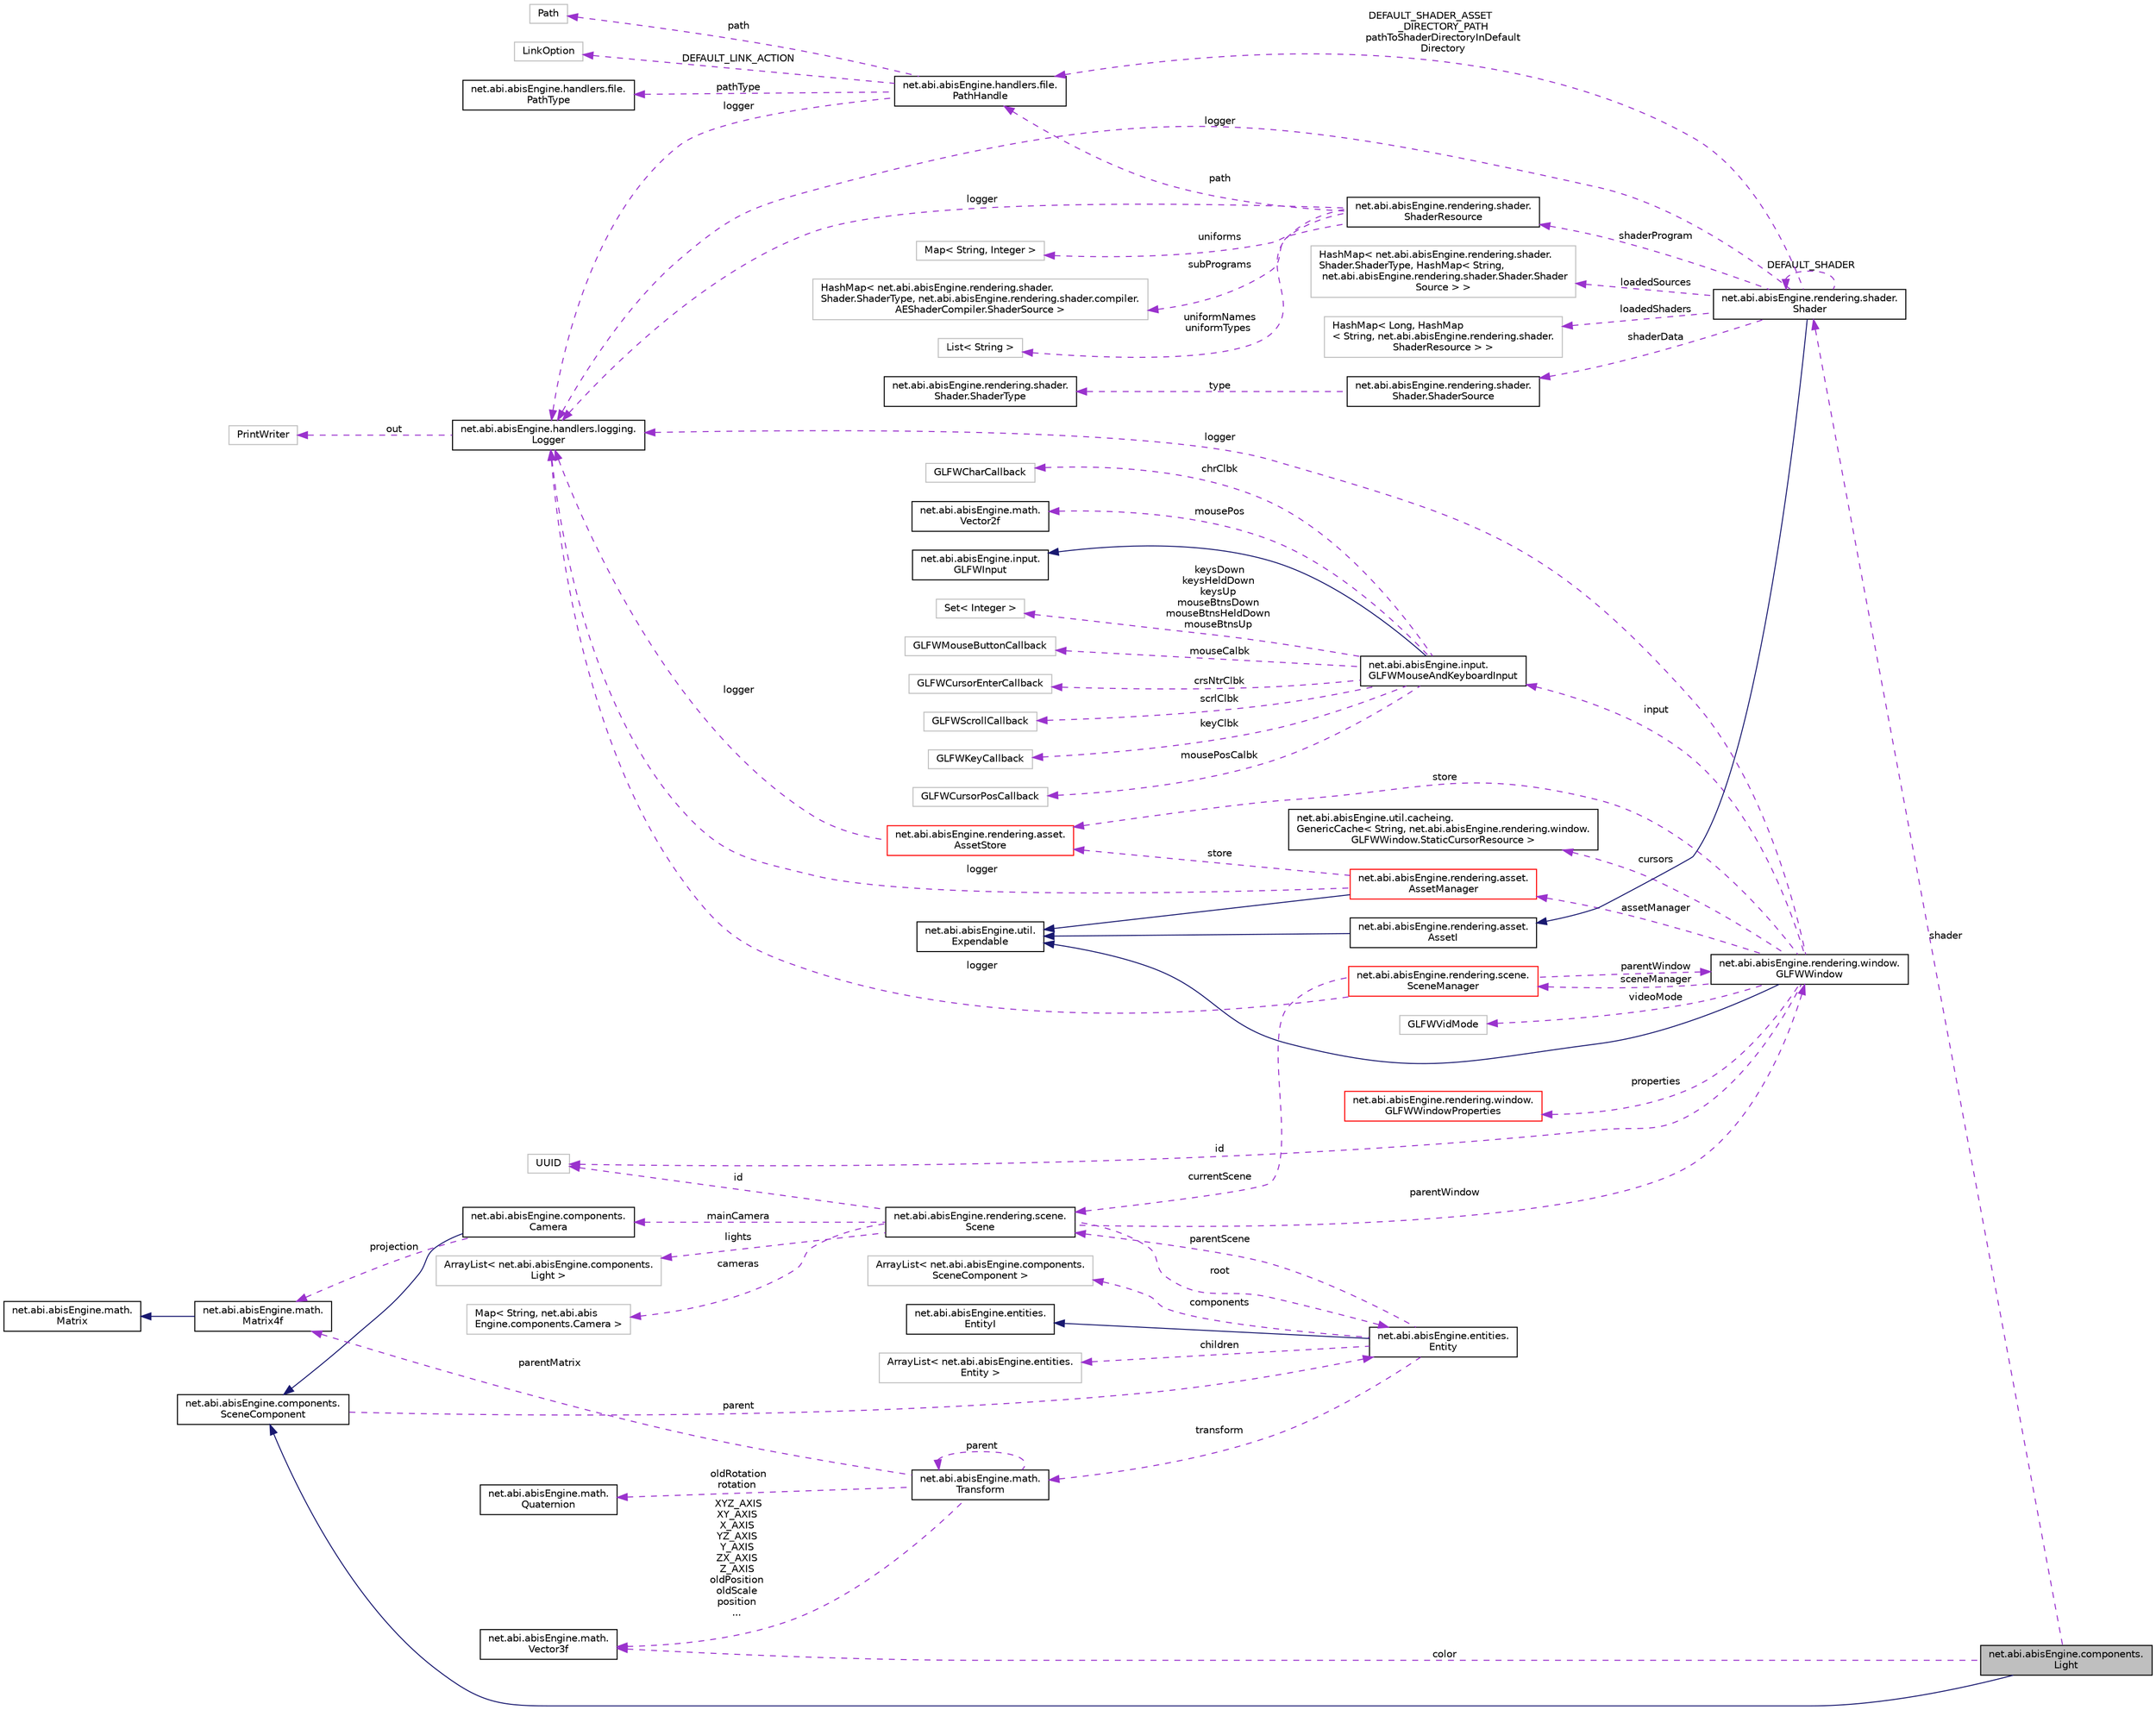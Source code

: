 digraph "net.abi.abisEngine.components.Light"
{
 // LATEX_PDF_SIZE
  edge [fontname="Helvetica",fontsize="10",labelfontname="Helvetica",labelfontsize="10"];
  node [fontname="Helvetica",fontsize="10",shape=record];
  rankdir="LR";
  Node1 [label="net.abi.abisEngine.components.\lLight",height=0.2,width=0.4,color="black", fillcolor="grey75", style="filled", fontcolor="black",tooltip=" "];
  Node2 -> Node1 [dir="back",color="midnightblue",fontsize="10",style="solid",fontname="Helvetica"];
  Node2 [label="net.abi.abisEngine.components.\lSceneComponent",height=0.2,width=0.4,color="black", fillcolor="white", style="filled",URL="$dd/d76/classnet_1_1abi_1_1abis_engine_1_1components_1_1_scene_component.html",tooltip=" "];
  Node3 -> Node2 [dir="back",color="darkorchid3",fontsize="10",style="dashed",label=" parent" ,fontname="Helvetica"];
  Node3 [label="net.abi.abisEngine.entities.\lEntity",height=0.2,width=0.4,color="black", fillcolor="white", style="filled",URL="$d0/d36/classnet_1_1abi_1_1abis_engine_1_1entities_1_1_entity.html",tooltip=" "];
  Node4 -> Node3 [dir="back",color="midnightblue",fontsize="10",style="solid",fontname="Helvetica"];
  Node4 [label="net.abi.abisEngine.entities.\lEntityI",height=0.2,width=0.4,color="black", fillcolor="white", style="filled",URL="$d6/dd1/interfacenet_1_1abi_1_1abis_engine_1_1entities_1_1_entity_i.html",tooltip=" "];
  Node5 -> Node3 [dir="back",color="darkorchid3",fontsize="10",style="dashed",label=" children" ,fontname="Helvetica"];
  Node5 [label="ArrayList\< net.abi.abisEngine.entities.\lEntity \>",height=0.2,width=0.4,color="grey75", fillcolor="white", style="filled",tooltip=" "];
  Node6 -> Node3 [dir="back",color="darkorchid3",fontsize="10",style="dashed",label=" components" ,fontname="Helvetica"];
  Node6 [label="ArrayList\< net.abi.abisEngine.components.\lSceneComponent \>",height=0.2,width=0.4,color="grey75", fillcolor="white", style="filled",tooltip=" "];
  Node7 -> Node3 [dir="back",color="darkorchid3",fontsize="10",style="dashed",label=" parentScene" ,fontname="Helvetica"];
  Node7 [label="net.abi.abisEngine.rendering.scene.\lScene",height=0.2,width=0.4,color="black", fillcolor="white", style="filled",URL="$d4/d7f/classnet_1_1abi_1_1abis_engine_1_1rendering_1_1scene_1_1_scene.html",tooltip=" "];
  Node8 -> Node7 [dir="back",color="darkorchid3",fontsize="10",style="dashed",label=" parentWindow" ,fontname="Helvetica"];
  Node8 [label="net.abi.abisEngine.rendering.window.\lGLFWWindow",height=0.2,width=0.4,color="black", fillcolor="white", style="filled",URL="$d9/d77/classnet_1_1abi_1_1abis_engine_1_1rendering_1_1window_1_1_g_l_f_w_window.html",tooltip=" "];
  Node9 -> Node8 [dir="back",color="midnightblue",fontsize="10",style="solid",fontname="Helvetica"];
  Node9 [label="net.abi.abisEngine.util.\lExpendable",height=0.2,width=0.4,color="black", fillcolor="white", style="filled",URL="$dd/d27/interfacenet_1_1abi_1_1abis_engine_1_1util_1_1_expendable.html",tooltip=" "];
  Node10 -> Node8 [dir="back",color="darkorchid3",fontsize="10",style="dashed",label=" input" ,fontname="Helvetica"];
  Node10 [label="net.abi.abisEngine.input.\lGLFWMouseAndKeyboardInput",height=0.2,width=0.4,color="black", fillcolor="white", style="filled",URL="$d8/d8a/classnet_1_1abi_1_1abis_engine_1_1input_1_1_g_l_f_w_mouse_and_keyboard_input.html",tooltip=" "];
  Node11 -> Node10 [dir="back",color="midnightblue",fontsize="10",style="solid",fontname="Helvetica"];
  Node11 [label="net.abi.abisEngine.input.\lGLFWInput",height=0.2,width=0.4,color="black", fillcolor="white", style="filled",URL="$d3/d9b/classnet_1_1abi_1_1abis_engine_1_1input_1_1_g_l_f_w_input.html",tooltip=" "];
  Node12 -> Node10 [dir="back",color="darkorchid3",fontsize="10",style="dashed",label=" keysDown\nkeysHeldDown\nkeysUp\nmouseBtnsDown\nmouseBtnsHeldDown\nmouseBtnsUp" ,fontname="Helvetica"];
  Node12 [label="Set\< Integer \>",height=0.2,width=0.4,color="grey75", fillcolor="white", style="filled",tooltip=" "];
  Node13 -> Node10 [dir="back",color="darkorchid3",fontsize="10",style="dashed",label=" mouseCalbk" ,fontname="Helvetica"];
  Node13 [label="GLFWMouseButtonCallback",height=0.2,width=0.4,color="grey75", fillcolor="white", style="filled",tooltip=" "];
  Node14 -> Node10 [dir="back",color="darkorchid3",fontsize="10",style="dashed",label=" crsNtrClbk" ,fontname="Helvetica"];
  Node14 [label="GLFWCursorEnterCallback",height=0.2,width=0.4,color="grey75", fillcolor="white", style="filled",tooltip=" "];
  Node15 -> Node10 [dir="back",color="darkorchid3",fontsize="10",style="dashed",label=" scrlClbk" ,fontname="Helvetica"];
  Node15 [label="GLFWScrollCallback",height=0.2,width=0.4,color="grey75", fillcolor="white", style="filled",tooltip=" "];
  Node16 -> Node10 [dir="back",color="darkorchid3",fontsize="10",style="dashed",label=" keyClbk" ,fontname="Helvetica"];
  Node16 [label="GLFWKeyCallback",height=0.2,width=0.4,color="grey75", fillcolor="white", style="filled",tooltip=" "];
  Node17 -> Node10 [dir="back",color="darkorchid3",fontsize="10",style="dashed",label=" mousePosCalbk" ,fontname="Helvetica"];
  Node17 [label="GLFWCursorPosCallback",height=0.2,width=0.4,color="grey75", fillcolor="white", style="filled",tooltip=" "];
  Node18 -> Node10 [dir="back",color="darkorchid3",fontsize="10",style="dashed",label=" chrClbk" ,fontname="Helvetica"];
  Node18 [label="GLFWCharCallback",height=0.2,width=0.4,color="grey75", fillcolor="white", style="filled",tooltip=" "];
  Node19 -> Node10 [dir="back",color="darkorchid3",fontsize="10",style="dashed",label=" mousePos" ,fontname="Helvetica"];
  Node19 [label="net.abi.abisEngine.math.\lVector2f",height=0.2,width=0.4,color="black", fillcolor="white", style="filled",URL="$dc/db9/classnet_1_1abi_1_1abis_engine_1_1math_1_1_vector2f.html",tooltip=" "];
  Node20 -> Node8 [dir="back",color="darkorchid3",fontsize="10",style="dashed",label=" store" ,fontname="Helvetica"];
  Node20 [label="net.abi.abisEngine.rendering.asset.\lAssetStore",height=0.2,width=0.4,color="red", fillcolor="white", style="filled",URL="$d0/dfb/classnet_1_1abi_1_1abis_engine_1_1rendering_1_1asset_1_1_asset_store.html",tooltip=" "];
  Node23 -> Node20 [dir="back",color="darkorchid3",fontsize="10",style="dashed",label=" logger" ,fontname="Helvetica"];
  Node23 [label="net.abi.abisEngine.handlers.logging.\lLogger",height=0.2,width=0.4,color="black", fillcolor="white", style="filled",URL="$d1/d70/classnet_1_1abi_1_1abis_engine_1_1handlers_1_1logging_1_1_logger.html",tooltip=" "];
  Node24 -> Node23 [dir="back",color="darkorchid3",fontsize="10",style="dashed",label=" out" ,fontname="Helvetica"];
  Node24 [label="PrintWriter",height=0.2,width=0.4,color="grey75", fillcolor="white", style="filled",tooltip=" "];
  Node25 -> Node8 [dir="back",color="darkorchid3",fontsize="10",style="dashed",label=" assetManager" ,fontname="Helvetica"];
  Node25 [label="net.abi.abisEngine.rendering.asset.\lAssetManager",height=0.2,width=0.4,color="red", fillcolor="white", style="filled",URL="$d1/d92/classnet_1_1abi_1_1abis_engine_1_1rendering_1_1asset_1_1_asset_manager.html",tooltip=" "];
  Node9 -> Node25 [dir="back",color="midnightblue",fontsize="10",style="solid",fontname="Helvetica"];
  Node20 -> Node25 [dir="back",color="darkorchid3",fontsize="10",style="dashed",label=" store" ,fontname="Helvetica"];
  Node23 -> Node25 [dir="back",color="darkorchid3",fontsize="10",style="dashed",label=" logger" ,fontname="Helvetica"];
  Node31 -> Node8 [dir="back",color="darkorchid3",fontsize="10",style="dashed",label=" id" ,fontname="Helvetica"];
  Node31 [label="UUID",height=0.2,width=0.4,color="grey75", fillcolor="white", style="filled",tooltip=" "];
  Node23 -> Node8 [dir="back",color="darkorchid3",fontsize="10",style="dashed",label=" logger" ,fontname="Helvetica"];
  Node32 -> Node8 [dir="back",color="darkorchid3",fontsize="10",style="dashed",label=" videoMode" ,fontname="Helvetica"];
  Node32 [label="GLFWVidMode",height=0.2,width=0.4,color="grey75", fillcolor="white", style="filled",tooltip=" "];
  Node33 -> Node8 [dir="back",color="darkorchid3",fontsize="10",style="dashed",label=" properties" ,fontname="Helvetica"];
  Node33 [label="net.abi.abisEngine.rendering.window.\lGLFWWindowProperties",height=0.2,width=0.4,color="red", fillcolor="white", style="filled",URL="$d8/d55/classnet_1_1abi_1_1abis_engine_1_1rendering_1_1window_1_1_g_l_f_w_window_properties.html",tooltip=" "];
  Node69 -> Node8 [dir="back",color="darkorchid3",fontsize="10",style="dashed",label=" sceneManager" ,fontname="Helvetica"];
  Node69 [label="net.abi.abisEngine.rendering.scene.\lSceneManager",height=0.2,width=0.4,color="red", fillcolor="white", style="filled",URL="$da/df9/classnet_1_1abi_1_1abis_engine_1_1rendering_1_1scene_1_1_scene_manager.html",tooltip=" "];
  Node7 -> Node69 [dir="back",color="darkorchid3",fontsize="10",style="dashed",label=" currentScene" ,fontname="Helvetica"];
  Node8 -> Node69 [dir="back",color="darkorchid3",fontsize="10",style="dashed",label=" parentWindow" ,fontname="Helvetica"];
  Node23 -> Node69 [dir="back",color="darkorchid3",fontsize="10",style="dashed",label=" logger" ,fontname="Helvetica"];
  Node71 -> Node8 [dir="back",color="darkorchid3",fontsize="10",style="dashed",label=" cursors" ,fontname="Helvetica"];
  Node71 [label="net.abi.abisEngine.util.cacheing.\lGenericCache\< String, net.abi.abisEngine.rendering.window.\lGLFWWindow.StaticCursorResource \>",height=0.2,width=0.4,color="black", fillcolor="white", style="filled",URL="$d2/dbf/classnet_1_1abi_1_1abis_engine_1_1util_1_1cacheing_1_1_generic_cache.html",tooltip=" "];
  Node72 -> Node7 [dir="back",color="darkorchid3",fontsize="10",style="dashed",label=" cameras" ,fontname="Helvetica"];
  Node72 [label="Map\< String, net.abi.abis\lEngine.components.Camera \>",height=0.2,width=0.4,color="grey75", fillcolor="white", style="filled",tooltip=" "];
  Node3 -> Node7 [dir="back",color="darkorchid3",fontsize="10",style="dashed",label=" root" ,fontname="Helvetica"];
  Node73 -> Node7 [dir="back",color="darkorchid3",fontsize="10",style="dashed",label=" lights" ,fontname="Helvetica"];
  Node73 [label="ArrayList\< net.abi.abisEngine.components.\lLight \>",height=0.2,width=0.4,color="grey75", fillcolor="white", style="filled",tooltip=" "];
  Node31 -> Node7 [dir="back",color="darkorchid3",fontsize="10",style="dashed",label=" id" ,fontname="Helvetica"];
  Node47 -> Node7 [dir="back",color="darkorchid3",fontsize="10",style="dashed",label=" mainCamera" ,fontname="Helvetica"];
  Node47 [label="net.abi.abisEngine.components.\lCamera",height=0.2,width=0.4,color="black", fillcolor="white", style="filled",URL="$de/d64/classnet_1_1abi_1_1abis_engine_1_1components_1_1_camera.html",tooltip=" "];
  Node2 -> Node47 [dir="back",color="midnightblue",fontsize="10",style="solid",fontname="Helvetica"];
  Node48 -> Node47 [dir="back",color="darkorchid3",fontsize="10",style="dashed",label=" projection" ,fontname="Helvetica"];
  Node48 [label="net.abi.abisEngine.math.\lMatrix4f",height=0.2,width=0.4,color="black", fillcolor="white", style="filled",URL="$d1/d7f/classnet_1_1abi_1_1abis_engine_1_1math_1_1_matrix4f.html",tooltip=" "];
  Node49 -> Node48 [dir="back",color="midnightblue",fontsize="10",style="solid",fontname="Helvetica"];
  Node49 [label="net.abi.abisEngine.math.\lMatrix",height=0.2,width=0.4,color="black", fillcolor="white", style="filled",URL="$d6/d1f/interfacenet_1_1abi_1_1abis_engine_1_1math_1_1_matrix.html",tooltip=" "];
  Node74 -> Node3 [dir="back",color="darkorchid3",fontsize="10",style="dashed",label=" transform" ,fontname="Helvetica"];
  Node74 [label="net.abi.abisEngine.math.\lTransform",height=0.2,width=0.4,color="black", fillcolor="white", style="filled",URL="$db/d33/classnet_1_1abi_1_1abis_engine_1_1math_1_1_transform.html",tooltip=" "];
  Node46 -> Node74 [dir="back",color="darkorchid3",fontsize="10",style="dashed",label=" XYZ_AXIS\nXY_AXIS\nX_AXIS\nYZ_AXIS\nY_AXIS\nZX_AXIS\nZ_AXIS\noldPosition\noldScale\nposition\n..." ,fontname="Helvetica"];
  Node46 [label="net.abi.abisEngine.math.\lVector3f",height=0.2,width=0.4,color="black", fillcolor="white", style="filled",URL="$d3/de5/classnet_1_1abi_1_1abis_engine_1_1math_1_1_vector3f.html",tooltip=" "];
  Node75 -> Node74 [dir="back",color="darkorchid3",fontsize="10",style="dashed",label=" oldRotation\nrotation" ,fontname="Helvetica"];
  Node75 [label="net.abi.abisEngine.math.\lQuaternion",height=0.2,width=0.4,color="black", fillcolor="white", style="filled",URL="$d9/daf/classnet_1_1abi_1_1abis_engine_1_1math_1_1_quaternion.html",tooltip=" "];
  Node74 -> Node74 [dir="back",color="darkorchid3",fontsize="10",style="dashed",label=" parent" ,fontname="Helvetica"];
  Node48 -> Node74 [dir="back",color="darkorchid3",fontsize="10",style="dashed",label=" parentMatrix" ,fontname="Helvetica"];
  Node46 -> Node1 [dir="back",color="darkorchid3",fontsize="10",style="dashed",label=" color" ,fontname="Helvetica"];
  Node50 -> Node1 [dir="back",color="darkorchid3",fontsize="10",style="dashed",label=" shader" ,fontname="Helvetica"];
  Node50 [label="net.abi.abisEngine.rendering.shader.\lShader",height=0.2,width=0.4,color="black", fillcolor="white", style="filled",URL="$da/dff/classnet_1_1abi_1_1abis_engine_1_1rendering_1_1shader_1_1_shader.html",tooltip=" "];
  Node51 -> Node50 [dir="back",color="midnightblue",fontsize="10",style="solid",fontname="Helvetica"];
  Node51 [label="net.abi.abisEngine.rendering.asset.\lAssetI",height=0.2,width=0.4,color="black", fillcolor="white", style="filled",URL="$db/d3c/interfacenet_1_1abi_1_1abis_engine_1_1rendering_1_1asset_1_1_asset_i.html",tooltip=" "];
  Node9 -> Node51 [dir="back",color="midnightblue",fontsize="10",style="solid",fontname="Helvetica"];
  Node52 -> Node50 [dir="back",color="darkorchid3",fontsize="10",style="dashed",label=" shaderProgram" ,fontname="Helvetica"];
  Node52 [label="net.abi.abisEngine.rendering.shader.\lShaderResource",height=0.2,width=0.4,color="black", fillcolor="white", style="filled",URL="$d7/d77/classnet_1_1abi_1_1abis_engine_1_1rendering_1_1shader_1_1_shader_resource.html",tooltip=" "];
  Node53 -> Node52 [dir="back",color="darkorchid3",fontsize="10",style="dashed",label=" uniformNames\nuniformTypes" ,fontname="Helvetica"];
  Node53 [label="List\< String \>",height=0.2,width=0.4,color="grey75", fillcolor="white", style="filled",tooltip=" "];
  Node54 -> Node52 [dir="back",color="darkorchid3",fontsize="10",style="dashed",label=" path" ,fontname="Helvetica"];
  Node54 [label="net.abi.abisEngine.handlers.file.\lPathHandle",height=0.2,width=0.4,color="black", fillcolor="white", style="filled",URL="$d6/d9e/classnet_1_1abi_1_1abis_engine_1_1handlers_1_1file_1_1_path_handle.html",tooltip=" "];
  Node55 -> Node54 [dir="back",color="darkorchid3",fontsize="10",style="dashed",label=" DEFAULT_LINK_ACTION" ,fontname="Helvetica"];
  Node55 [label="LinkOption",height=0.2,width=0.4,color="grey75", fillcolor="white", style="filled",tooltip=" "];
  Node56 -> Node54 [dir="back",color="darkorchid3",fontsize="10",style="dashed",label=" pathType" ,fontname="Helvetica"];
  Node56 [label="net.abi.abisEngine.handlers.file.\lPathType",height=0.2,width=0.4,color="black", fillcolor="white", style="filled",URL="$de/dc8/enumnet_1_1abi_1_1abis_engine_1_1handlers_1_1file_1_1_path_type.html",tooltip=" "];
  Node57 -> Node54 [dir="back",color="darkorchid3",fontsize="10",style="dashed",label=" path" ,fontname="Helvetica"];
  Node57 [label="Path",height=0.2,width=0.4,color="grey75", fillcolor="white", style="filled",tooltip=" "];
  Node23 -> Node54 [dir="back",color="darkorchid3",fontsize="10",style="dashed",label=" logger" ,fontname="Helvetica"];
  Node58 -> Node52 [dir="back",color="darkorchid3",fontsize="10",style="dashed",label=" uniforms" ,fontname="Helvetica"];
  Node58 [label="Map\< String, Integer \>",height=0.2,width=0.4,color="grey75", fillcolor="white", style="filled",tooltip=" "];
  Node23 -> Node52 [dir="back",color="darkorchid3",fontsize="10",style="dashed",label=" logger" ,fontname="Helvetica"];
  Node59 -> Node52 [dir="back",color="darkorchid3",fontsize="10",style="dashed",label=" subPrograms" ,fontname="Helvetica"];
  Node59 [label="HashMap\< net.abi.abisEngine.rendering.shader.\lShader.ShaderType, net.abi.abisEngine.rendering.shader.compiler.\lAEShaderCompiler.ShaderSource \>",height=0.2,width=0.4,color="grey75", fillcolor="white", style="filled",tooltip=" "];
  Node54 -> Node50 [dir="back",color="darkorchid3",fontsize="10",style="dashed",label=" DEFAULT_SHADER_ASSET\l_DIRECTORY_PATH\npathToShaderDirectoryInDefault\lDirectory" ,fontname="Helvetica"];
  Node60 -> Node50 [dir="back",color="darkorchid3",fontsize="10",style="dashed",label=" loadedSources" ,fontname="Helvetica"];
  Node60 [label="HashMap\< net.abi.abisEngine.rendering.shader.\lShader.ShaderType, HashMap\< String,\l net.abi.abisEngine.rendering.shader.Shader.Shader\lSource \> \>",height=0.2,width=0.4,color="grey75", fillcolor="white", style="filled",tooltip=" "];
  Node61 -> Node50 [dir="back",color="darkorchid3",fontsize="10",style="dashed",label=" shaderData" ,fontname="Helvetica"];
  Node61 [label="net.abi.abisEngine.rendering.shader.\lShader.ShaderSource",height=0.2,width=0.4,color="black", fillcolor="white", style="filled",URL="$d3/d62/classnet_1_1abi_1_1abis_engine_1_1rendering_1_1shader_1_1_shader_1_1_shader_source.html",tooltip=" "];
  Node62 -> Node61 [dir="back",color="darkorchid3",fontsize="10",style="dashed",label=" type" ,fontname="Helvetica"];
  Node62 [label="net.abi.abisEngine.rendering.shader.\lShader.ShaderType",height=0.2,width=0.4,color="black", fillcolor="white", style="filled",URL="$dc/df4/enumnet_1_1abi_1_1abis_engine_1_1rendering_1_1shader_1_1_shader_1_1_shader_type.html",tooltip=" "];
  Node23 -> Node50 [dir="back",color="darkorchid3",fontsize="10",style="dashed",label=" logger" ,fontname="Helvetica"];
  Node50 -> Node50 [dir="back",color="darkorchid3",fontsize="10",style="dashed",label=" DEFAULT_SHADER" ,fontname="Helvetica"];
  Node63 -> Node50 [dir="back",color="darkorchid3",fontsize="10",style="dashed",label=" loadedShaders" ,fontname="Helvetica"];
  Node63 [label="HashMap\< Long, HashMap\l\< String, net.abi.abisEngine.rendering.shader.\lShaderResource \> \>",height=0.2,width=0.4,color="grey75", fillcolor="white", style="filled",tooltip=" "];
}
